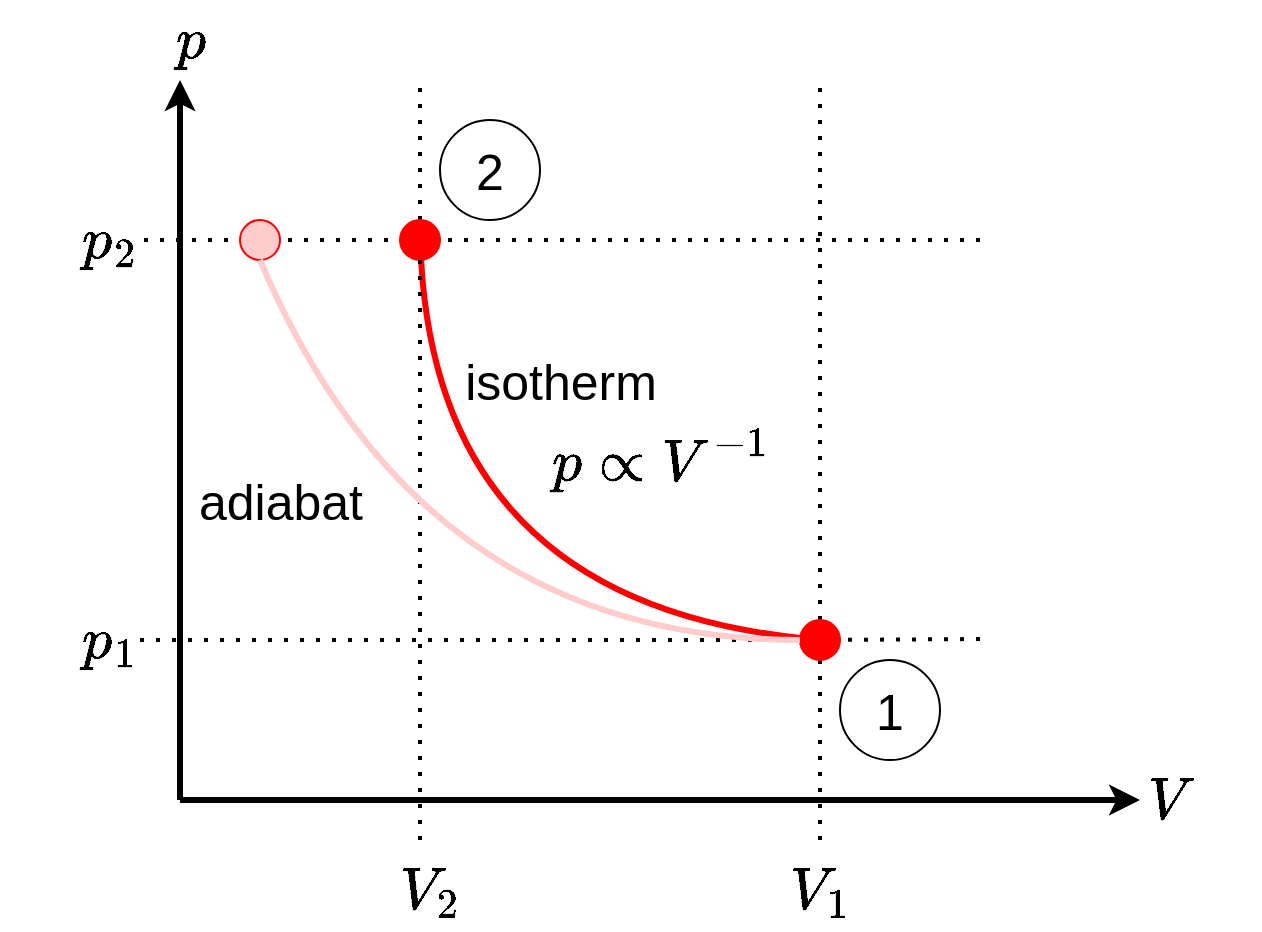 <mxfile version="17.2.4" type="device"><diagram id="v4x_akBfP1T7_dEzV3kR" name="Seite-1"><mxGraphModel dx="1018" dy="681" grid="1" gridSize="10" guides="1" tooltips="1" connect="1" arrows="1" fold="1" page="1" pageScale="1" pageWidth="827" pageHeight="1169" math="1" shadow="0"><root><mxCell id="0"/><mxCell id="1" parent="0"/><mxCell id="RLa3SpA9dHCL4nZ2PV46-1" value="" style="endArrow=classic;html=1;rounded=0;strokeWidth=3;" parent="1" edge="1"><mxGeometry width="50" height="50" relative="1" as="geometry"><mxPoint x="160" y="560" as="sourcePoint"/><mxPoint x="640" y="560" as="targetPoint"/></mxGeometry></mxCell><mxCell id="RLa3SpA9dHCL4nZ2PV46-2" value="$$p$$" style="text;html=1;resizable=0;autosize=1;align=center;verticalAlign=middle;points=[];fillColor=none;strokeColor=none;rounded=0;fontSize=25;" parent="1" vertex="1"><mxGeometry x="120" y="160" width="90" height="40" as="geometry"/></mxCell><mxCell id="RLa3SpA9dHCL4nZ2PV46-3" value="" style="endArrow=classic;html=1;rounded=0;strokeWidth=3;" parent="1" edge="1"><mxGeometry width="50" height="50" relative="1" as="geometry"><mxPoint x="160" y="560" as="sourcePoint"/><mxPoint x="160" y="200" as="targetPoint"/></mxGeometry></mxCell><mxCell id="RLa3SpA9dHCL4nZ2PV46-4" value="$$V$$" style="text;html=1;resizable=0;autosize=1;align=center;verticalAlign=middle;points=[];fillColor=none;strokeColor=none;rounded=0;fontSize=25;" parent="1" vertex="1"><mxGeometry x="610" y="540" width="90" height="40" as="geometry"/></mxCell><mxCell id="RLa3SpA9dHCL4nZ2PV46-5" value="" style="endArrow=none;dashed=1;html=1;dashPattern=1 3;strokeWidth=2;rounded=0;fontSize=25;startArrow=none;" parent="1" edge="1" source="RLa3SpA9dHCL4nZ2PV46-11"><mxGeometry width="50" height="50" relative="1" as="geometry"><mxPoint x="480" y="580" as="sourcePoint"/><mxPoint x="480" y="200" as="targetPoint"/></mxGeometry></mxCell><mxCell id="RLa3SpA9dHCL4nZ2PV46-7" value="" style="endArrow=none;dashed=1;html=1;dashPattern=1 3;strokeWidth=2;rounded=0;fontSize=25;startArrow=none;" parent="1" edge="1"><mxGeometry width="50" height="50" relative="1" as="geometry"><mxPoint x="560" y="280" as="sourcePoint"/><mxPoint x="140" y="280" as="targetPoint"/></mxGeometry></mxCell><mxCell id="RLa3SpA9dHCL4nZ2PV46-15" value="" style="endArrow=none;html=1;fontSize=25;strokeWidth=3;strokeColor=#FF0000;curved=1;" parent="1" target="RLa3SpA9dHCL4nZ2PV46-13" edge="1" source="RLa3SpA9dHCL4nZ2PV46-11"><mxGeometry width="50" height="50" relative="1" as="geometry"><mxPoint x="480" y="430" as="sourcePoint"/><mxPoint x="440" y="320" as="targetPoint"/><Array as="points"><mxPoint x="290" y="460"/></Array></mxGeometry></mxCell><mxCell id="RLa3SpA9dHCL4nZ2PV46-16" value="1" style="ellipse;whiteSpace=wrap;html=1;aspect=fixed;fontSize=25;strokeColor=#000000;fillColor=none;" parent="1" vertex="1"><mxGeometry x="490" y="490" width="50" height="50" as="geometry"/></mxCell><mxCell id="RLa3SpA9dHCL4nZ2PV46-17" value="2" style="ellipse;whiteSpace=wrap;html=1;aspect=fixed;fontSize=25;strokeColor=#000000;fillColor=none;" parent="1" vertex="1"><mxGeometry x="290" y="220" width="50" height="50" as="geometry"/></mxCell><mxCell id="nswN7m0PyD92m_euIYPo-1" value="" style="endArrow=none;dashed=1;html=1;dashPattern=1 3;strokeWidth=2;rounded=0;fontSize=25;startArrow=none;" edge="1" parent="1" source="RLa3SpA9dHCL4nZ2PV46-13"><mxGeometry width="50" height="50" relative="1" as="geometry"><mxPoint x="280" y="580" as="sourcePoint"/><mxPoint x="280" y="200" as="targetPoint"/></mxGeometry></mxCell><mxCell id="nswN7m0PyD92m_euIYPo-2" value="$$V_2$$" style="text;html=1;resizable=0;autosize=1;align=center;verticalAlign=middle;points=[];fillColor=none;strokeColor=none;rounded=0;fontSize=25;" vertex="1" parent="1"><mxGeometry x="225" y="585" width="120" height="40" as="geometry"/></mxCell><mxCell id="nswN7m0PyD92m_euIYPo-3" value="$$V_1$$" style="text;html=1;resizable=0;autosize=1;align=center;verticalAlign=middle;points=[];fillColor=none;strokeColor=none;rounded=0;fontSize=25;" vertex="1" parent="1"><mxGeometry x="420" y="585" width="120" height="40" as="geometry"/></mxCell><mxCell id="RLa3SpA9dHCL4nZ2PV46-13" value="" style="ellipse;whiteSpace=wrap;html=1;aspect=fixed;fontSize=25;strokeColor=#FF0000;fillColor=#FF0000;" parent="1" vertex="1"><mxGeometry x="270" y="270" width="20" height="20" as="geometry"/></mxCell><mxCell id="nswN7m0PyD92m_euIYPo-5" value="" style="endArrow=none;dashed=1;html=1;dashPattern=1 3;strokeWidth=2;rounded=0;fontSize=25;" edge="1" parent="1" target="RLa3SpA9dHCL4nZ2PV46-13"><mxGeometry width="50" height="50" relative="1" as="geometry"><mxPoint x="280" y="580" as="sourcePoint"/><mxPoint x="280" y="200" as="targetPoint"/></mxGeometry></mxCell><mxCell id="nswN7m0PyD92m_euIYPo-10" value="" style="endArrow=none;dashed=1;html=1;dashPattern=1 3;strokeWidth=2;rounded=0;fontSize=25;" edge="1" parent="1" target="RLa3SpA9dHCL4nZ2PV46-11"><mxGeometry width="50" height="50" relative="1" as="geometry"><mxPoint x="480" y="580" as="sourcePoint"/><mxPoint x="480" y="200" as="targetPoint"/></mxGeometry></mxCell><mxCell id="nswN7m0PyD92m_euIYPo-11" value="" style="endArrow=none;dashed=1;html=1;dashPattern=1 3;strokeWidth=2;rounded=0;fontSize=25;startArrow=none;" edge="1" parent="1" source="RLa3SpA9dHCL4nZ2PV46-11"><mxGeometry width="50" height="50" relative="1" as="geometry"><mxPoint x="560" y="479.5" as="sourcePoint"/><mxPoint x="140" y="480" as="targetPoint"/></mxGeometry></mxCell><mxCell id="nswN7m0PyD92m_euIYPo-13" value="$$p_2$$" style="text;html=1;resizable=0;autosize=1;align=center;verticalAlign=middle;points=[];fillColor=none;strokeColor=none;rounded=0;fontSize=25;" vertex="1" parent="1"><mxGeometry x="70" y="260" width="110" height="40" as="geometry"/></mxCell><mxCell id="nswN7m0PyD92m_euIYPo-14" value="$$p_1$$" style="text;html=1;resizable=0;autosize=1;align=center;verticalAlign=middle;points=[];fillColor=none;strokeColor=none;rounded=0;fontSize=25;" vertex="1" parent="1"><mxGeometry x="70" y="460" width="110" height="40" as="geometry"/></mxCell><mxCell id="nswN7m0PyD92m_euIYPo-15" value="$$p\propto V^{-1}$$" style="text;html=1;resizable=0;autosize=1;align=center;verticalAlign=middle;points=[];fillColor=none;strokeColor=none;rounded=0;fontSize=25;" vertex="1" parent="1"><mxGeometry x="280" y="370" width="240" height="40" as="geometry"/></mxCell><mxCell id="RLa3SpA9dHCL4nZ2PV46-11" value="" style="ellipse;whiteSpace=wrap;html=1;aspect=fixed;fontSize=25;strokeColor=#FF0000;fillColor=#FF0000;" parent="1" vertex="1"><mxGeometry x="470" y="470" width="20" height="20" as="geometry"/></mxCell><mxCell id="nswN7m0PyD92m_euIYPo-17" value="" style="endArrow=none;dashed=1;html=1;dashPattern=1 3;strokeWidth=2;rounded=0;fontSize=25;startArrow=none;" edge="1" parent="1" target="RLa3SpA9dHCL4nZ2PV46-11"><mxGeometry width="50" height="50" relative="1" as="geometry"><mxPoint x="560" y="479.5" as="sourcePoint"/><mxPoint x="180" y="479.5" as="targetPoint"/></mxGeometry></mxCell><mxCell id="nswN7m0PyD92m_euIYPo-18" value="" style="ellipse;whiteSpace=wrap;html=1;aspect=fixed;fontSize=25;strokeColor=#FF0000;fillColor=#FFCCCC;" vertex="1" parent="1"><mxGeometry x="190" y="270" width="20" height="20" as="geometry"/></mxCell><mxCell id="nswN7m0PyD92m_euIYPo-19" value="" style="endArrow=none;html=1;fontSize=25;strokeWidth=3;strokeColor=#FFCCCC;curved=1;entryX=0.5;entryY=1;entryDx=0;entryDy=0;exitX=0;exitY=0.5;exitDx=0;exitDy=0;" edge="1" parent="1" source="RLa3SpA9dHCL4nZ2PV46-11" target="nswN7m0PyD92m_euIYPo-18"><mxGeometry width="50" height="50" relative="1" as="geometry"><mxPoint x="480.055" y="488.953" as="sourcePoint"/><mxPoint x="290.555" y="299.985" as="targetPoint"/><Array as="points"><mxPoint x="280" y="480"/></Array></mxGeometry></mxCell><mxCell id="nswN7m0PyD92m_euIYPo-20" value="adiabat" style="text;html=1;resizable=0;autosize=1;align=center;verticalAlign=middle;points=[];fillColor=none;strokeColor=none;rounded=0;fontSize=25;" vertex="1" parent="1"><mxGeometry x="160" y="390" width="100" height="40" as="geometry"/></mxCell><mxCell id="nswN7m0PyD92m_euIYPo-21" value="isotherm" style="text;html=1;resizable=0;autosize=1;align=center;verticalAlign=middle;points=[];fillColor=none;strokeColor=none;rounded=0;fontSize=25;" vertex="1" parent="1"><mxGeometry x="295" y="330" width="110" height="40" as="geometry"/></mxCell></root></mxGraphModel></diagram></mxfile>